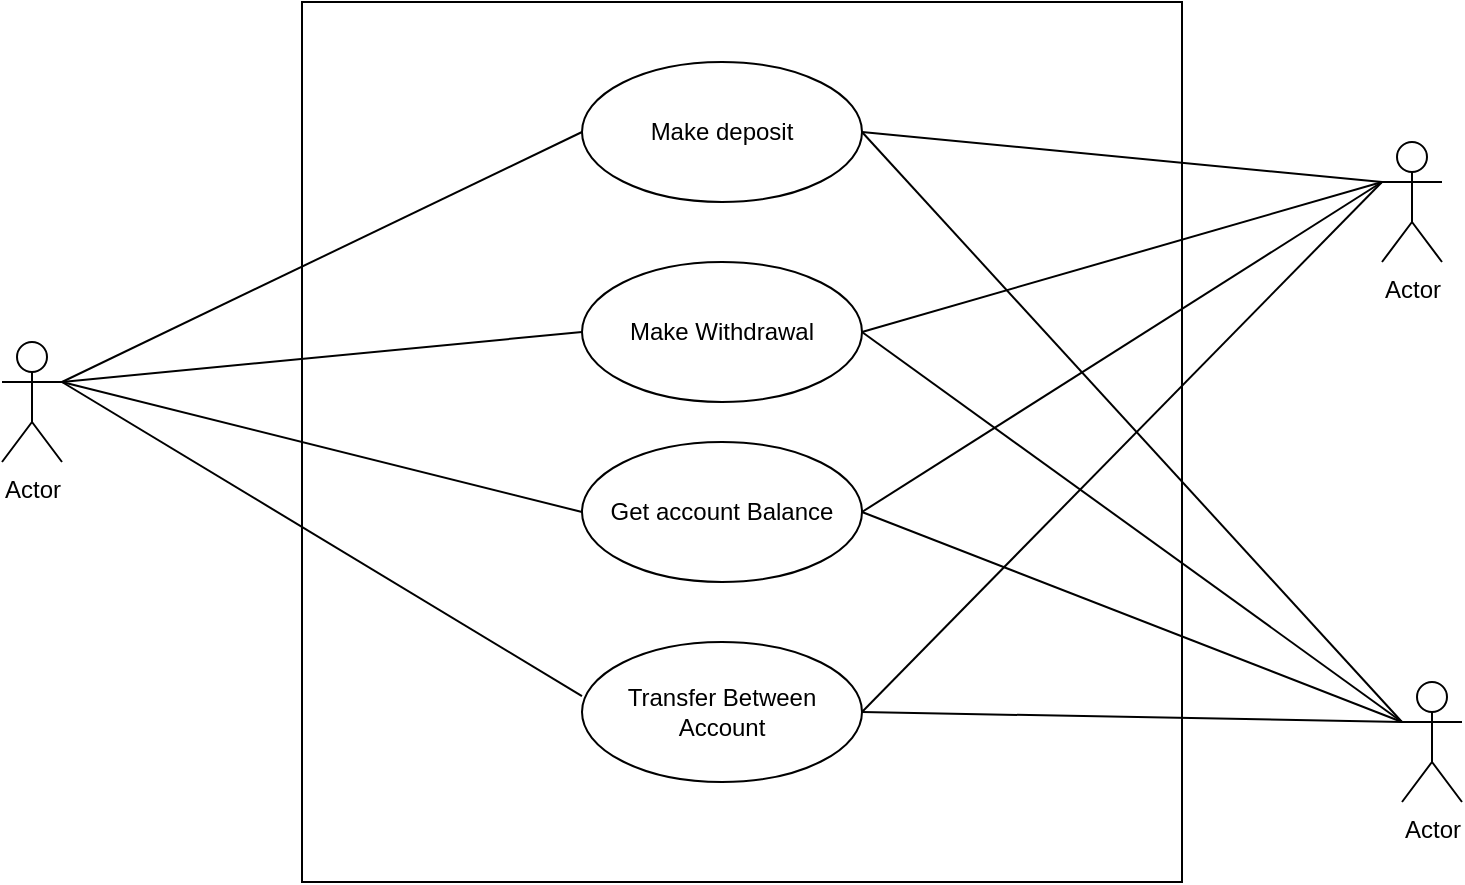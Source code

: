 <mxfile version="25.0.1">
  <diagram name="Page-1" id="3fxMSjQ7rwTdPUO5qJi_">
    <mxGraphModel dx="774" dy="434" grid="1" gridSize="10" guides="1" tooltips="1" connect="1" arrows="1" fold="1" page="1" pageScale="1" pageWidth="850" pageHeight="1100" math="0" shadow="0">
      <root>
        <mxCell id="0" />
        <mxCell id="1" parent="0" />
        <mxCell id="kxptcHVH6vIHxeBeNfIf-1" value="" style="whiteSpace=wrap;html=1;aspect=fixed;" vertex="1" parent="1">
          <mxGeometry x="190" width="440" height="440" as="geometry" />
        </mxCell>
        <mxCell id="kxptcHVH6vIHxeBeNfIf-2" value="Actor" style="shape=umlActor;verticalLabelPosition=bottom;verticalAlign=top;html=1;outlineConnect=0;" vertex="1" parent="1">
          <mxGeometry x="40" y="170" width="30" height="60" as="geometry" />
        </mxCell>
        <mxCell id="kxptcHVH6vIHxeBeNfIf-4" value="Actor" style="shape=umlActor;verticalLabelPosition=bottom;verticalAlign=top;html=1;outlineConnect=0;" vertex="1" parent="1">
          <mxGeometry x="730" y="70" width="30" height="60" as="geometry" />
        </mxCell>
        <mxCell id="kxptcHVH6vIHxeBeNfIf-5" value="Actor" style="shape=umlActor;verticalLabelPosition=bottom;verticalAlign=top;html=1;outlineConnect=0;" vertex="1" parent="1">
          <mxGeometry x="740" y="340" width="30" height="60" as="geometry" />
        </mxCell>
        <mxCell id="kxptcHVH6vIHxeBeNfIf-6" value="Make deposit" style="ellipse;whiteSpace=wrap;html=1;" vertex="1" parent="1">
          <mxGeometry x="330" y="30" width="140" height="70" as="geometry" />
        </mxCell>
        <mxCell id="kxptcHVH6vIHxeBeNfIf-7" value="Make Withdrawal" style="ellipse;whiteSpace=wrap;html=1;" vertex="1" parent="1">
          <mxGeometry x="330" y="130" width="140" height="70" as="geometry" />
        </mxCell>
        <mxCell id="kxptcHVH6vIHxeBeNfIf-8" value="Get account Balance" style="ellipse;whiteSpace=wrap;html=1;" vertex="1" parent="1">
          <mxGeometry x="330" y="220" width="140" height="70" as="geometry" />
        </mxCell>
        <mxCell id="kxptcHVH6vIHxeBeNfIf-9" value="Transfer Between Account" style="ellipse;whiteSpace=wrap;html=1;" vertex="1" parent="1">
          <mxGeometry x="330" y="320" width="140" height="70" as="geometry" />
        </mxCell>
        <mxCell id="kxptcHVH6vIHxeBeNfIf-12" value="" style="endArrow=none;html=1;rounded=0;entryX=0;entryY=0.5;entryDx=0;entryDy=0;" edge="1" parent="1" target="kxptcHVH6vIHxeBeNfIf-6">
          <mxGeometry width="50" height="50" relative="1" as="geometry">
            <mxPoint x="70" y="190" as="sourcePoint" />
            <mxPoint x="120" y="140" as="targetPoint" />
          </mxGeometry>
        </mxCell>
        <mxCell id="kxptcHVH6vIHxeBeNfIf-13" value="" style="endArrow=none;html=1;rounded=0;entryX=0;entryY=0.5;entryDx=0;entryDy=0;" edge="1" parent="1" target="kxptcHVH6vIHxeBeNfIf-7">
          <mxGeometry width="50" height="50" relative="1" as="geometry">
            <mxPoint x="70" y="190" as="sourcePoint" />
            <mxPoint x="340" y="75" as="targetPoint" />
          </mxGeometry>
        </mxCell>
        <mxCell id="kxptcHVH6vIHxeBeNfIf-14" value="" style="endArrow=none;html=1;rounded=0;entryX=0;entryY=0.5;entryDx=0;entryDy=0;" edge="1" parent="1" target="kxptcHVH6vIHxeBeNfIf-8">
          <mxGeometry width="50" height="50" relative="1" as="geometry">
            <mxPoint x="70" y="190" as="sourcePoint" />
            <mxPoint x="350" y="85" as="targetPoint" />
          </mxGeometry>
        </mxCell>
        <mxCell id="kxptcHVH6vIHxeBeNfIf-16" value="" style="endArrow=none;html=1;rounded=0;entryX=0;entryY=0.386;entryDx=0;entryDy=0;entryPerimeter=0;" edge="1" parent="1" target="kxptcHVH6vIHxeBeNfIf-9">
          <mxGeometry width="50" height="50" relative="1" as="geometry">
            <mxPoint x="70" y="190" as="sourcePoint" />
            <mxPoint x="360" y="95" as="targetPoint" />
          </mxGeometry>
        </mxCell>
        <mxCell id="kxptcHVH6vIHxeBeNfIf-17" value="" style="endArrow=none;html=1;rounded=0;exitX=1;exitY=0.5;exitDx=0;exitDy=0;" edge="1" parent="1" source="kxptcHVH6vIHxeBeNfIf-6">
          <mxGeometry width="50" height="50" relative="1" as="geometry">
            <mxPoint x="680" y="140" as="sourcePoint" />
            <mxPoint x="730" y="90" as="targetPoint" />
          </mxGeometry>
        </mxCell>
        <mxCell id="kxptcHVH6vIHxeBeNfIf-18" value="" style="endArrow=none;html=1;rounded=0;exitX=1;exitY=0.5;exitDx=0;exitDy=0;" edge="1" parent="1" source="kxptcHVH6vIHxeBeNfIf-7">
          <mxGeometry width="50" height="50" relative="1" as="geometry">
            <mxPoint x="480" y="75" as="sourcePoint" />
            <mxPoint x="730" y="90" as="targetPoint" />
          </mxGeometry>
        </mxCell>
        <mxCell id="kxptcHVH6vIHxeBeNfIf-19" value="" style="endArrow=none;html=1;rounded=0;exitX=1;exitY=0.5;exitDx=0;exitDy=0;" edge="1" parent="1" source="kxptcHVH6vIHxeBeNfIf-8">
          <mxGeometry width="50" height="50" relative="1" as="geometry">
            <mxPoint x="490" y="85" as="sourcePoint" />
            <mxPoint x="730" y="90" as="targetPoint" />
          </mxGeometry>
        </mxCell>
        <mxCell id="kxptcHVH6vIHxeBeNfIf-20" value="" style="endArrow=none;html=1;rounded=0;exitX=1;exitY=0.5;exitDx=0;exitDy=0;" edge="1" parent="1" source="kxptcHVH6vIHxeBeNfIf-9">
          <mxGeometry width="50" height="50" relative="1" as="geometry">
            <mxPoint x="500" y="95" as="sourcePoint" />
            <mxPoint x="730" y="90" as="targetPoint" />
          </mxGeometry>
        </mxCell>
        <mxCell id="kxptcHVH6vIHxeBeNfIf-21" value="" style="endArrow=none;html=1;rounded=0;exitX=1;exitY=0.5;exitDx=0;exitDy=0;entryX=0;entryY=0.333;entryDx=0;entryDy=0;entryPerimeter=0;" edge="1" parent="1" source="kxptcHVH6vIHxeBeNfIf-6" target="kxptcHVH6vIHxeBeNfIf-5">
          <mxGeometry width="50" height="50" relative="1" as="geometry">
            <mxPoint x="510" y="105" as="sourcePoint" />
            <mxPoint x="770" y="130" as="targetPoint" />
          </mxGeometry>
        </mxCell>
        <mxCell id="kxptcHVH6vIHxeBeNfIf-22" value="" style="endArrow=none;html=1;rounded=0;exitX=1;exitY=0.5;exitDx=0;exitDy=0;entryX=0;entryY=0.333;entryDx=0;entryDy=0;entryPerimeter=0;" edge="1" parent="1" source="kxptcHVH6vIHxeBeNfIf-7" target="kxptcHVH6vIHxeBeNfIf-5">
          <mxGeometry width="50" height="50" relative="1" as="geometry">
            <mxPoint x="480" y="75" as="sourcePoint" />
            <mxPoint x="750" y="370" as="targetPoint" />
          </mxGeometry>
        </mxCell>
        <mxCell id="kxptcHVH6vIHxeBeNfIf-23" value="" style="endArrow=none;html=1;rounded=0;exitX=1;exitY=0.5;exitDx=0;exitDy=0;entryX=0;entryY=0.333;entryDx=0;entryDy=0;entryPerimeter=0;" edge="1" parent="1" source="kxptcHVH6vIHxeBeNfIf-8" target="kxptcHVH6vIHxeBeNfIf-5">
          <mxGeometry width="50" height="50" relative="1" as="geometry">
            <mxPoint x="490" y="85" as="sourcePoint" />
            <mxPoint x="760" y="380" as="targetPoint" />
          </mxGeometry>
        </mxCell>
        <mxCell id="kxptcHVH6vIHxeBeNfIf-24" value="" style="endArrow=none;html=1;rounded=0;exitX=1;exitY=0.5;exitDx=0;exitDy=0;" edge="1" parent="1" source="kxptcHVH6vIHxeBeNfIf-9">
          <mxGeometry width="50" height="50" relative="1" as="geometry">
            <mxPoint x="500" y="95" as="sourcePoint" />
            <mxPoint x="740" y="360" as="targetPoint" />
          </mxGeometry>
        </mxCell>
      </root>
    </mxGraphModel>
  </diagram>
</mxfile>
